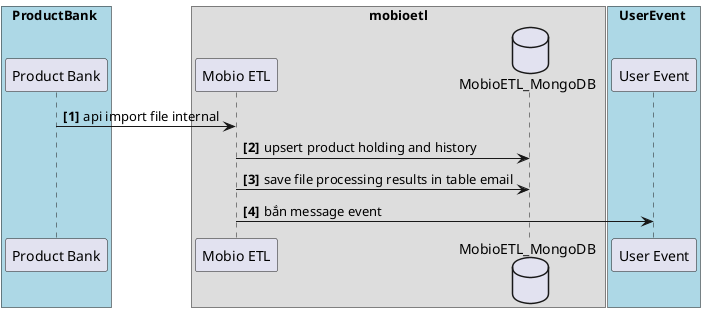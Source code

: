 @startuml
    autonumber "<b>[0]"

    box ProductBank #lightblue
    participant "Product Bank" as product_bank
    end box

    box mobioetl
    participant "Mobio ETL" as  mobio_etl
    database MobioETL_MongoDB
    end box

    box UserEvent #lightblue
    participant "User Event" as user_event
    end box

    product_bank -> mobio_etl: api import file internal
    mobio_etl -> MobioETL_MongoDB: upsert product holding and history
    mobio_etl -> MobioETL_MongoDB: save file processing results in table email
    mobio_etl -> user_event: bắn message event
@enduml